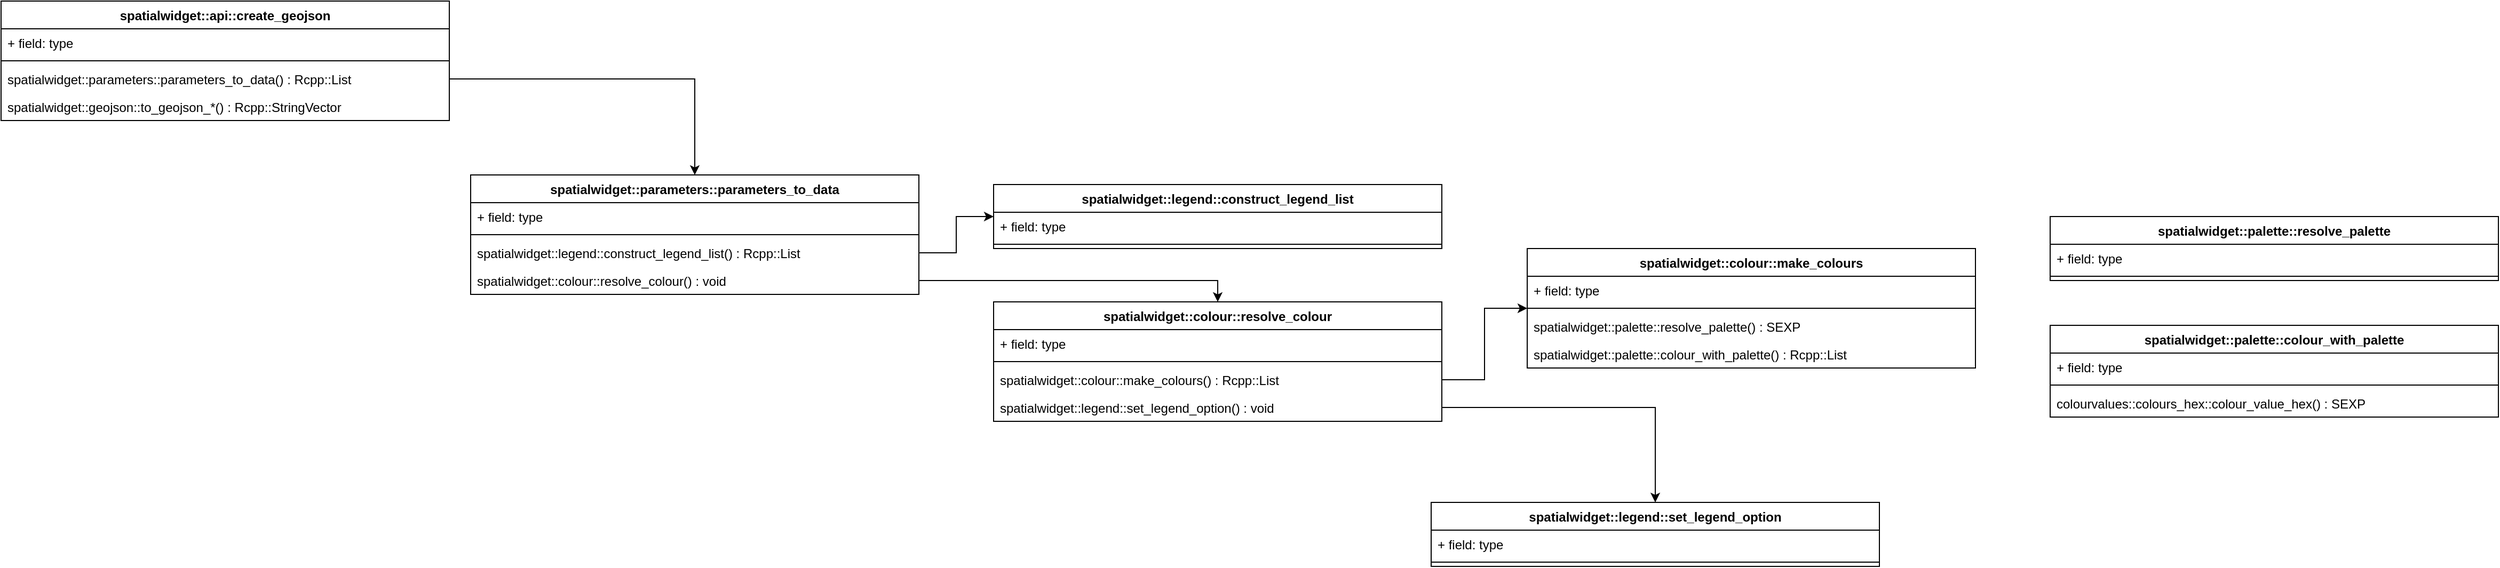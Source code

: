 <mxfile version="10.7.4" type="device"><diagram id="7up2LvCNoHjcUTrUEvbY" name="Page-1"><mxGraphModel dx="1078" dy="814" grid="1" gridSize="10" guides="1" tooltips="1" connect="1" arrows="1" fold="1" page="1" pageScale="1" pageWidth="1169" pageHeight="827" math="0" shadow="0"><root><mxCell id="0"/><mxCell id="1" parent="0"/><mxCell id="jj8g30HliZ-Km7cIQkk1-3" value="spatialwidget::api::create_geojson" style="swimlane;fontStyle=1;align=center;verticalAlign=top;childLayout=stackLayout;horizontal=1;startSize=26;horizontalStack=0;resizeParent=1;resizeParentMax=0;resizeLast=0;collapsible=1;marginBottom=0;" vertex="1" parent="1"><mxGeometry x="80" y="140" width="420" height="112" as="geometry"/></mxCell><mxCell id="jj8g30HliZ-Km7cIQkk1-4" value="+ field: type" style="text;strokeColor=none;fillColor=none;align=left;verticalAlign=top;spacingLeft=4;spacingRight=4;overflow=hidden;rotatable=0;points=[[0,0.5],[1,0.5]];portConstraint=eastwest;" vertex="1" parent="jj8g30HliZ-Km7cIQkk1-3"><mxGeometry y="26" width="420" height="26" as="geometry"/></mxCell><mxCell id="jj8g30HliZ-Km7cIQkk1-5" value="" style="line;strokeWidth=1;fillColor=none;align=left;verticalAlign=middle;spacingTop=-1;spacingLeft=3;spacingRight=3;rotatable=0;labelPosition=right;points=[];portConstraint=eastwest;" vertex="1" parent="jj8g30HliZ-Km7cIQkk1-3"><mxGeometry y="52" width="420" height="8" as="geometry"/></mxCell><mxCell id="jj8g30HliZ-Km7cIQkk1-6" value="spatialwidget::parameters::parameters_to_data() : Rcpp::List&#10;" style="text;strokeColor=none;fillColor=none;align=left;verticalAlign=top;spacingLeft=4;spacingRight=4;overflow=hidden;rotatable=0;points=[[0,0.5],[1,0.5]];portConstraint=eastwest;" vertex="1" parent="jj8g30HliZ-Km7cIQkk1-3"><mxGeometry y="60" width="420" height="26" as="geometry"/></mxCell><mxCell id="jj8g30HliZ-Km7cIQkk1-7" value="spatialwidget::geojson::to_geojson_*() : Rcpp::StringVector&#10;" style="text;strokeColor=none;fillColor=none;align=left;verticalAlign=top;spacingLeft=4;spacingRight=4;overflow=hidden;rotatable=0;points=[[0,0.5],[1,0.5]];portConstraint=eastwest;" vertex="1" parent="jj8g30HliZ-Km7cIQkk1-3"><mxGeometry y="86" width="420" height="26" as="geometry"/></mxCell><mxCell id="jj8g30HliZ-Km7cIQkk1-9" value="spatialwidget::parameters::parameters_to_data" style="swimlane;fontStyle=1;align=center;verticalAlign=top;childLayout=stackLayout;horizontal=1;startSize=26;horizontalStack=0;resizeParent=1;resizeParentMax=0;resizeLast=0;collapsible=1;marginBottom=0;" vertex="1" parent="1"><mxGeometry x="520" y="303" width="420" height="112" as="geometry"/></mxCell><mxCell id="jj8g30HliZ-Km7cIQkk1-10" value="+ field: type" style="text;strokeColor=none;fillColor=none;align=left;verticalAlign=top;spacingLeft=4;spacingRight=4;overflow=hidden;rotatable=0;points=[[0,0.5],[1,0.5]];portConstraint=eastwest;" vertex="1" parent="jj8g30HliZ-Km7cIQkk1-9"><mxGeometry y="26" width="420" height="26" as="geometry"/></mxCell><mxCell id="jj8g30HliZ-Km7cIQkk1-11" value="" style="line;strokeWidth=1;fillColor=none;align=left;verticalAlign=middle;spacingTop=-1;spacingLeft=3;spacingRight=3;rotatable=0;labelPosition=right;points=[];portConstraint=eastwest;" vertex="1" parent="jj8g30HliZ-Km7cIQkk1-9"><mxGeometry y="52" width="420" height="8" as="geometry"/></mxCell><mxCell id="jj8g30HliZ-Km7cIQkk1-12" value="spatialwidget::legend::construct_legend_list() : Rcpp::List&#10;" style="text;strokeColor=none;fillColor=none;align=left;verticalAlign=top;spacingLeft=4;spacingRight=4;overflow=hidden;rotatable=0;points=[[0,0.5],[1,0.5]];portConstraint=eastwest;" vertex="1" parent="jj8g30HliZ-Km7cIQkk1-9"><mxGeometry y="60" width="420" height="26" as="geometry"/></mxCell><mxCell id="jj8g30HliZ-Km7cIQkk1-13" value="spatialwidget::colour::resolve_colour() : void&#10;" style="text;strokeColor=none;fillColor=none;align=left;verticalAlign=top;spacingLeft=4;spacingRight=4;overflow=hidden;rotatable=0;points=[[0,0.5],[1,0.5]];portConstraint=eastwest;" vertex="1" parent="jj8g30HliZ-Km7cIQkk1-9"><mxGeometry y="86" width="420" height="26" as="geometry"/></mxCell><mxCell id="jj8g30HliZ-Km7cIQkk1-14" style="edgeStyle=orthogonalEdgeStyle;rounded=0;orthogonalLoop=1;jettySize=auto;html=1;" edge="1" parent="1" source="jj8g30HliZ-Km7cIQkk1-6" target="jj8g30HliZ-Km7cIQkk1-9"><mxGeometry relative="1" as="geometry"/></mxCell><mxCell id="jj8g30HliZ-Km7cIQkk1-15" value="spatialwidget::legend::construct_legend_list" style="swimlane;fontStyle=1;align=center;verticalAlign=top;childLayout=stackLayout;horizontal=1;startSize=26;horizontalStack=0;resizeParent=1;resizeParentMax=0;resizeLast=0;collapsible=1;marginBottom=0;" vertex="1" parent="1"><mxGeometry x="1010" y="312" width="420" height="60" as="geometry"/></mxCell><mxCell id="jj8g30HliZ-Km7cIQkk1-16" value="+ field: type" style="text;strokeColor=none;fillColor=none;align=left;verticalAlign=top;spacingLeft=4;spacingRight=4;overflow=hidden;rotatable=0;points=[[0,0.5],[1,0.5]];portConstraint=eastwest;" vertex="1" parent="jj8g30HliZ-Km7cIQkk1-15"><mxGeometry y="26" width="420" height="26" as="geometry"/></mxCell><mxCell id="jj8g30HliZ-Km7cIQkk1-17" value="" style="line;strokeWidth=1;fillColor=none;align=left;verticalAlign=middle;spacingTop=-1;spacingLeft=3;spacingRight=3;rotatable=0;labelPosition=right;points=[];portConstraint=eastwest;" vertex="1" parent="jj8g30HliZ-Km7cIQkk1-15"><mxGeometry y="52" width="420" height="8" as="geometry"/></mxCell><mxCell id="jj8g30HliZ-Km7cIQkk1-20" style="edgeStyle=orthogonalEdgeStyle;rounded=0;orthogonalLoop=1;jettySize=auto;html=1;" edge="1" parent="1" source="jj8g30HliZ-Km7cIQkk1-12" target="jj8g30HliZ-Km7cIQkk1-15"><mxGeometry relative="1" as="geometry"/></mxCell><mxCell id="jj8g30HliZ-Km7cIQkk1-21" value="spatialwidget::colour::resolve_colour" style="swimlane;fontStyle=1;align=center;verticalAlign=top;childLayout=stackLayout;horizontal=1;startSize=26;horizontalStack=0;resizeParent=1;resizeParentMax=0;resizeLast=0;collapsible=1;marginBottom=0;" vertex="1" parent="1"><mxGeometry x="1010" y="422" width="420" height="112" as="geometry"/></mxCell><mxCell id="jj8g30HliZ-Km7cIQkk1-22" value="+ field: type" style="text;strokeColor=none;fillColor=none;align=left;verticalAlign=top;spacingLeft=4;spacingRight=4;overflow=hidden;rotatable=0;points=[[0,0.5],[1,0.5]];portConstraint=eastwest;" vertex="1" parent="jj8g30HliZ-Km7cIQkk1-21"><mxGeometry y="26" width="420" height="26" as="geometry"/></mxCell><mxCell id="jj8g30HliZ-Km7cIQkk1-23" value="" style="line;strokeWidth=1;fillColor=none;align=left;verticalAlign=middle;spacingTop=-1;spacingLeft=3;spacingRight=3;rotatable=0;labelPosition=right;points=[];portConstraint=eastwest;" vertex="1" parent="jj8g30HliZ-Km7cIQkk1-21"><mxGeometry y="52" width="420" height="8" as="geometry"/></mxCell><mxCell id="jj8g30HliZ-Km7cIQkk1-25" value="spatialwidget::colour::make_colours() : Rcpp::List&#10;" style="text;strokeColor=none;fillColor=none;align=left;verticalAlign=top;spacingLeft=4;spacingRight=4;overflow=hidden;rotatable=0;points=[[0,0.5],[1,0.5]];portConstraint=eastwest;" vertex="1" parent="jj8g30HliZ-Km7cIQkk1-21"><mxGeometry y="60" width="420" height="26" as="geometry"/></mxCell><mxCell id="jj8g30HliZ-Km7cIQkk1-28" value="spatialwidget::legend::set_legend_option() : void&#10;" style="text;strokeColor=none;fillColor=none;align=left;verticalAlign=top;spacingLeft=4;spacingRight=4;overflow=hidden;rotatable=0;points=[[0,0.5],[1,0.5]];portConstraint=eastwest;" vertex="1" parent="jj8g30HliZ-Km7cIQkk1-21"><mxGeometry y="86" width="420" height="26" as="geometry"/></mxCell><mxCell id="jj8g30HliZ-Km7cIQkk1-27" style="edgeStyle=orthogonalEdgeStyle;rounded=0;orthogonalLoop=1;jettySize=auto;html=1;" edge="1" parent="1" source="jj8g30HliZ-Km7cIQkk1-13" target="jj8g30HliZ-Km7cIQkk1-21"><mxGeometry relative="1" as="geometry"/></mxCell><mxCell id="jj8g30HliZ-Km7cIQkk1-29" value="spatialwidget::legend::set_legend_option" style="swimlane;fontStyle=1;align=center;verticalAlign=top;childLayout=stackLayout;horizontal=1;startSize=26;horizontalStack=0;resizeParent=1;resizeParentMax=0;resizeLast=0;collapsible=1;marginBottom=0;" vertex="1" parent="1"><mxGeometry x="1420" y="610" width="420" height="60" as="geometry"/></mxCell><mxCell id="jj8g30HliZ-Km7cIQkk1-30" value="+ field: type" style="text;strokeColor=none;fillColor=none;align=left;verticalAlign=top;spacingLeft=4;spacingRight=4;overflow=hidden;rotatable=0;points=[[0,0.5],[1,0.5]];portConstraint=eastwest;" vertex="1" parent="jj8g30HliZ-Km7cIQkk1-29"><mxGeometry y="26" width="420" height="26" as="geometry"/></mxCell><mxCell id="jj8g30HliZ-Km7cIQkk1-31" value="" style="line;strokeWidth=1;fillColor=none;align=left;verticalAlign=middle;spacingTop=-1;spacingLeft=3;spacingRight=3;rotatable=0;labelPosition=right;points=[];portConstraint=eastwest;" vertex="1" parent="jj8g30HliZ-Km7cIQkk1-29"><mxGeometry y="52" width="420" height="8" as="geometry"/></mxCell><mxCell id="jj8g30HliZ-Km7cIQkk1-32" style="edgeStyle=orthogonalEdgeStyle;rounded=0;orthogonalLoop=1;jettySize=auto;html=1;" edge="1" parent="1" source="jj8g30HliZ-Km7cIQkk1-28" target="jj8g30HliZ-Km7cIQkk1-29"><mxGeometry relative="1" as="geometry"/></mxCell><mxCell id="jj8g30HliZ-Km7cIQkk1-33" value="spatialwidget::colour::make_colours" style="swimlane;fontStyle=1;align=center;verticalAlign=top;childLayout=stackLayout;horizontal=1;startSize=26;horizontalStack=0;resizeParent=1;resizeParentMax=0;resizeLast=0;collapsible=1;marginBottom=0;" vertex="1" parent="1"><mxGeometry x="1510" y="372" width="420" height="112" as="geometry"/></mxCell><mxCell id="jj8g30HliZ-Km7cIQkk1-34" value="+ field: type" style="text;strokeColor=none;fillColor=none;align=left;verticalAlign=top;spacingLeft=4;spacingRight=4;overflow=hidden;rotatable=0;points=[[0,0.5],[1,0.5]];portConstraint=eastwest;" vertex="1" parent="jj8g30HliZ-Km7cIQkk1-33"><mxGeometry y="26" width="420" height="26" as="geometry"/></mxCell><mxCell id="jj8g30HliZ-Km7cIQkk1-35" value="" style="line;strokeWidth=1;fillColor=none;align=left;verticalAlign=middle;spacingTop=-1;spacingLeft=3;spacingRight=3;rotatable=0;labelPosition=right;points=[];portConstraint=eastwest;" vertex="1" parent="jj8g30HliZ-Km7cIQkk1-33"><mxGeometry y="52" width="420" height="8" as="geometry"/></mxCell><mxCell id="jj8g30HliZ-Km7cIQkk1-36" value="spatialwidget::palette::resolve_palette() : SEXP&#10;" style="text;strokeColor=none;fillColor=none;align=left;verticalAlign=top;spacingLeft=4;spacingRight=4;overflow=hidden;rotatable=0;points=[[0,0.5],[1,0.5]];portConstraint=eastwest;" vertex="1" parent="jj8g30HliZ-Km7cIQkk1-33"><mxGeometry y="60" width="420" height="26" as="geometry"/></mxCell><mxCell id="jj8g30HliZ-Km7cIQkk1-37" value="spatialwidget::palette::colour_with_palette() : Rcpp::List&#10;" style="text;strokeColor=none;fillColor=none;align=left;verticalAlign=top;spacingLeft=4;spacingRight=4;overflow=hidden;rotatable=0;points=[[0,0.5],[1,0.5]];portConstraint=eastwest;" vertex="1" parent="jj8g30HliZ-Km7cIQkk1-33"><mxGeometry y="86" width="420" height="26" as="geometry"/></mxCell><mxCell id="jj8g30HliZ-Km7cIQkk1-38" style="edgeStyle=orthogonalEdgeStyle;rounded=0;orthogonalLoop=1;jettySize=auto;html=1;" edge="1" parent="1" source="jj8g30HliZ-Km7cIQkk1-25" target="jj8g30HliZ-Km7cIQkk1-33"><mxGeometry relative="1" as="geometry"/></mxCell><mxCell id="jj8g30HliZ-Km7cIQkk1-39" value="spatialwidget::palette::resolve_palette" style="swimlane;fontStyle=1;align=center;verticalAlign=top;childLayout=stackLayout;horizontal=1;startSize=26;horizontalStack=0;resizeParent=1;resizeParentMax=0;resizeLast=0;collapsible=1;marginBottom=0;" vertex="1" parent="1"><mxGeometry x="2000" y="342" width="420" height="60" as="geometry"/></mxCell><mxCell id="jj8g30HliZ-Km7cIQkk1-40" value="+ field: type" style="text;strokeColor=none;fillColor=none;align=left;verticalAlign=top;spacingLeft=4;spacingRight=4;overflow=hidden;rotatable=0;points=[[0,0.5],[1,0.5]];portConstraint=eastwest;" vertex="1" parent="jj8g30HliZ-Km7cIQkk1-39"><mxGeometry y="26" width="420" height="26" as="geometry"/></mxCell><mxCell id="jj8g30HliZ-Km7cIQkk1-41" value="" style="line;strokeWidth=1;fillColor=none;align=left;verticalAlign=middle;spacingTop=-1;spacingLeft=3;spacingRight=3;rotatable=0;labelPosition=right;points=[];portConstraint=eastwest;" vertex="1" parent="jj8g30HliZ-Km7cIQkk1-39"><mxGeometry y="52" width="420" height="8" as="geometry"/></mxCell><mxCell id="jj8g30HliZ-Km7cIQkk1-44" value="spatialwidget::palette::colour_with_palette" style="swimlane;fontStyle=1;align=center;verticalAlign=top;childLayout=stackLayout;horizontal=1;startSize=26;horizontalStack=0;resizeParent=1;resizeParentMax=0;resizeLast=0;collapsible=1;marginBottom=0;" vertex="1" parent="1"><mxGeometry x="2000" y="444" width="420" height="86" as="geometry"/></mxCell><mxCell id="jj8g30HliZ-Km7cIQkk1-45" value="+ field: type" style="text;strokeColor=none;fillColor=none;align=left;verticalAlign=top;spacingLeft=4;spacingRight=4;overflow=hidden;rotatable=0;points=[[0,0.5],[1,0.5]];portConstraint=eastwest;" vertex="1" parent="jj8g30HliZ-Km7cIQkk1-44"><mxGeometry y="26" width="420" height="26" as="geometry"/></mxCell><mxCell id="jj8g30HliZ-Km7cIQkk1-46" value="" style="line;strokeWidth=1;fillColor=none;align=left;verticalAlign=middle;spacingTop=-1;spacingLeft=3;spacingRight=3;rotatable=0;labelPosition=right;points=[];portConstraint=eastwest;" vertex="1" parent="jj8g30HliZ-Km7cIQkk1-44"><mxGeometry y="52" width="420" height="8" as="geometry"/></mxCell><mxCell id="jj8g30HliZ-Km7cIQkk1-47" value="colourvalues::colours_hex::colour_value_hex() : SEXP&#10;" style="text;strokeColor=none;fillColor=none;align=left;verticalAlign=top;spacingLeft=4;spacingRight=4;overflow=hidden;rotatable=0;points=[[0,0.5],[1,0.5]];portConstraint=eastwest;" vertex="1" parent="jj8g30HliZ-Km7cIQkk1-44"><mxGeometry y="60" width="420" height="26" as="geometry"/></mxCell></root></mxGraphModel></diagram></mxfile>